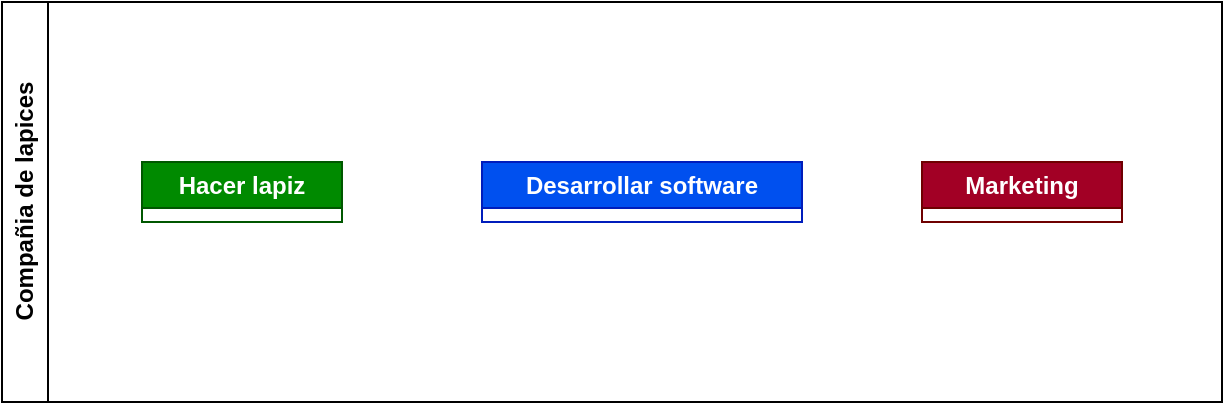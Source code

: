 <mxfile version="21.5.0" type="device" pages="4">
  <diagram name="Problema general" id="T54bIHBlHLPAwRXJy-4m">
    <mxGraphModel dx="840" dy="474" grid="1" gridSize="10" guides="1" tooltips="1" connect="1" arrows="1" fold="1" page="1" pageScale="1" pageWidth="850" pageHeight="1100" math="0" shadow="0">
      <root>
        <mxCell id="0" />
        <mxCell id="1" parent="0" />
        <mxCell id="qdCOf-PtMTcZZ0hlM_Nx-16" value="Compañia de lapices" style="swimlane;horizontal=0;whiteSpace=wrap;html=1;" vertex="1" parent="1">
          <mxGeometry x="30" y="30" width="610" height="200" as="geometry">
            <mxRectangle x="30" y="30" width="40" height="150" as="alternateBounds" />
          </mxGeometry>
        </mxCell>
        <mxCell id="qdCOf-PtMTcZZ0hlM_Nx-13" value="Marketing" style="swimlane;whiteSpace=wrap;html=1;fillColor=#a20025;fontColor=#ffffff;strokeColor=#6F0000;" vertex="1" collapsed="1" parent="qdCOf-PtMTcZZ0hlM_Nx-16">
          <mxGeometry x="460" y="80" width="100" height="30" as="geometry">
            <mxRectangle x="440" y="50" width="200" height="200" as="alternateBounds" />
          </mxGeometry>
        </mxCell>
        <mxCell id="qdCOf-PtMTcZZ0hlM_Nx-14" value="" style="whiteSpace=wrap;html=1;aspect=fixed;" vertex="1" parent="qdCOf-PtMTcZZ0hlM_Nx-13">
          <mxGeometry x="30" y="60" width="80" height="80" as="geometry" />
        </mxCell>
        <mxCell id="qdCOf-PtMTcZZ0hlM_Nx-15" value="Actor" style="shape=umlActor;verticalLabelPosition=bottom;verticalAlign=top;html=1;outlineConnect=0;" vertex="1" parent="qdCOf-PtMTcZZ0hlM_Nx-13">
          <mxGeometry x="140" y="70" width="30" height="60" as="geometry" />
        </mxCell>
        <mxCell id="qdCOf-PtMTcZZ0hlM_Nx-9" value="Desarrollar software" style="swimlane;whiteSpace=wrap;html=1;fillColor=#0050ef;fontColor=#ffffff;strokeColor=#001DBC;" vertex="1" collapsed="1" parent="qdCOf-PtMTcZZ0hlM_Nx-16">
          <mxGeometry x="240" y="80" width="160" height="30" as="geometry">
            <mxRectangle x="220" y="50" width="660" height="230" as="alternateBounds" />
          </mxGeometry>
        </mxCell>
        <mxCell id="qdCOf-PtMTcZZ0hlM_Nx-10" value="" style="ellipse;whiteSpace=wrap;html=1;aspect=fixed;" vertex="1" parent="qdCOf-PtMTcZZ0hlM_Nx-9">
          <mxGeometry x="360" y="75" width="80" height="80" as="geometry" />
        </mxCell>
        <mxCell id="qdCOf-PtMTcZZ0hlM_Nx-11" value="" style="shape=cylinder3;whiteSpace=wrap;html=1;boundedLbl=1;backgroundOutline=1;size=15;" vertex="1" parent="qdCOf-PtMTcZZ0hlM_Nx-9">
          <mxGeometry x="180" y="75" width="60" height="80" as="geometry" />
        </mxCell>
        <mxCell id="qdCOf-PtMTcZZ0hlM_Nx-8" value="Hacer lapiz" style="swimlane;whiteSpace=wrap;html=1;fillColor=#008a00;fontColor=#ffffff;strokeColor=#005700;" vertex="1" collapsed="1" parent="qdCOf-PtMTcZZ0hlM_Nx-16">
          <mxGeometry x="70" y="80" width="100" height="30" as="geometry">
            <mxRectangle x="50" y="50" width="700" height="220" as="alternateBounds" />
          </mxGeometry>
        </mxCell>
        <mxCell id="qdCOf-PtMTcZZ0hlM_Nx-4" value="" style="whiteSpace=wrap;html=1;aspect=fixed;" vertex="1" parent="qdCOf-PtMTcZZ0hlM_Nx-8">
          <mxGeometry x="70" y="90" width="80" height="80" as="geometry" />
        </mxCell>
        <mxCell id="qdCOf-PtMTcZZ0hlM_Nx-5" value="" style="rounded=1;whiteSpace=wrap;html=1;" vertex="1" parent="qdCOf-PtMTcZZ0hlM_Nx-8">
          <mxGeometry x="240" y="100" width="120" height="20" as="geometry" />
        </mxCell>
        <mxCell id="qdCOf-PtMTcZZ0hlM_Nx-6" value="" style="rounded=1;whiteSpace=wrap;html=1;" vertex="1" parent="qdCOf-PtMTcZZ0hlM_Nx-8">
          <mxGeometry x="240" y="140" width="120" height="20" as="geometry" />
        </mxCell>
        <mxCell id="qdCOf-PtMTcZZ0hlM_Nx-7" value="" style="triangle;whiteSpace=wrap;html=1;" vertex="1" parent="qdCOf-PtMTcZZ0hlM_Nx-8">
          <mxGeometry x="560" y="100" width="60" height="80" as="geometry" />
        </mxCell>
        <mxCell id="qdCOf-PtMTcZZ0hlM_Nx-1" value="DEV" style="text;html=1;strokeColor=none;fillColor=none;align=center;verticalAlign=middle;whiteSpace=wrap;rounded=0;" vertex="1" parent="qdCOf-PtMTcZZ0hlM_Nx-8">
          <mxGeometry x="60" y="40" width="60" height="30" as="geometry" />
        </mxCell>
        <mxCell id="qdCOf-PtMTcZZ0hlM_Nx-2" value="BUILD" style="text;html=1;strokeColor=none;fillColor=none;align=center;verticalAlign=middle;whiteSpace=wrap;rounded=0;" vertex="1" parent="qdCOf-PtMTcZZ0hlM_Nx-8">
          <mxGeometry x="280" y="40" width="60" height="30" as="geometry" />
        </mxCell>
        <mxCell id="qdCOf-PtMTcZZ0hlM_Nx-3" value="DEPLOY" style="text;html=1;strokeColor=none;fillColor=none;align=center;verticalAlign=middle;whiteSpace=wrap;rounded=0;" vertex="1" parent="qdCOf-PtMTcZZ0hlM_Nx-8">
          <mxGeometry x="550" y="40" width="60" height="30" as="geometry" />
        </mxCell>
      </root>
    </mxGraphModel>
  </diagram>
  <diagram id="F5EqbX9O7jJ1NHiDxy_G" name="Aproximacion">
    <mxGraphModel dx="700" dy="395" grid="1" gridSize="10" guides="1" tooltips="1" connect="1" arrows="1" fold="1" page="1" pageScale="1" pageWidth="850" pageHeight="1100" math="0" shadow="0">
      <root>
        <mxCell id="0" />
        <mxCell id="1" parent="0" />
        <mxCell id="jBpVow6Qc0ZeLDL8YuL6-1" value="Desarrollo web" style="swimlane;whiteSpace=wrap;html=1;" vertex="1" parent="1">
          <mxGeometry x="30" y="20" width="760" height="440" as="geometry" />
        </mxCell>
        <mxCell id="jBpVow6Qc0ZeLDL8YuL6-9" value="" style="rounded=0;whiteSpace=wrap;html=1;fillColor=#1ba1e2;fontColor=#ffffff;strokeColor=#006EAF;" vertex="1" parent="jBpVow6Qc0ZeLDL8YuL6-1">
          <mxGeometry x="360" y="40" width="340" height="380" as="geometry" />
        </mxCell>
        <mxCell id="jBpVow6Qc0ZeLDL8YuL6-7" value="Datos" style="swimlane;whiteSpace=wrap;html=1;fillColor=#6a00ff;fontColor=#ffffff;strokeColor=#3700CC;" vertex="1" parent="jBpVow6Qc0ZeLDL8YuL6-1">
          <mxGeometry x="40" y="40" width="280" height="280" as="geometry" />
        </mxCell>
        <mxCell id="jBpVow6Qc0ZeLDL8YuL6-2" value="" style="shape=cylinder3;whiteSpace=wrap;html=1;boundedLbl=1;backgroundOutline=1;size=15;fillColor=#1ba1e2;fontColor=#ffffff;strokeColor=#006EAF;" vertex="1" parent="jBpVow6Qc0ZeLDL8YuL6-7">
          <mxGeometry x="110" y="30" width="60" height="80" as="geometry" />
        </mxCell>
        <mxCell id="jBpVow6Qc0ZeLDL8YuL6-4" style="edgeStyle=orthogonalEdgeStyle;rounded=0;orthogonalLoop=1;jettySize=auto;html=1;entryX=0.5;entryY=0;entryDx=0;entryDy=0;strokeColor=#006EAF;startArrow=classic;startFill=1;fillColor=#1ba1e2;" edge="1" parent="jBpVow6Qc0ZeLDL8YuL6-7" source="jBpVow6Qc0ZeLDL8YuL6-2" target="jBpVow6Qc0ZeLDL8YuL6-3">
          <mxGeometry relative="1" as="geometry" />
        </mxCell>
        <mxCell id="jBpVow6Qc0ZeLDL8YuL6-3" value="" style="whiteSpace=wrap;html=1;aspect=fixed;fillColor=#6a00ff;fontColor=#ffffff;strokeColor=#3700CC;" vertex="1" parent="jBpVow6Qc0ZeLDL8YuL6-7">
          <mxGeometry x="100" y="170" width="80" height="80" as="geometry" />
        </mxCell>
        <mxCell id="jBpVow6Qc0ZeLDL8YuL6-5" value="" style="whiteSpace=wrap;html=1;aspect=fixed;fillColor=#a20025;fontColor=#ffffff;strokeColor=#6F0000;" vertex="1" parent="jBpVow6Qc0ZeLDL8YuL6-1">
          <mxGeometry x="385" y="60" width="90" height="90" as="geometry" />
        </mxCell>
        <mxCell id="jBpVow6Qc0ZeLDL8YuL6-11" value="" style="shape=flexArrow;endArrow=classic;html=1;rounded=0;entryX=0;entryY=0.5;entryDx=0;entryDy=0;fillColor=#f5f5f5;strokeColor=#666666;exitX=1;exitY=0.5;exitDx=0;exitDy=0;" edge="1" parent="jBpVow6Qc0ZeLDL8YuL6-1" source="jBpVow6Qc0ZeLDL8YuL6-3" target="jBpVow6Qc0ZeLDL8YuL6-5">
          <mxGeometry width="50" height="50" relative="1" as="geometry">
            <mxPoint x="240" y="250" as="sourcePoint" />
            <mxPoint x="350" y="110" as="targetPoint" />
          </mxGeometry>
        </mxCell>
        <mxCell id="sTTos89iCIO4H1kepVwF-2" value="" style="rounded=0;whiteSpace=wrap;html=1;" vertex="1" parent="jBpVow6Qc0ZeLDL8YuL6-1">
          <mxGeometry x="400" y="170" width="260" height="220" as="geometry" />
        </mxCell>
        <mxCell id="sTTos89iCIO4H1kepVwF-1" value="" style="ellipse;whiteSpace=wrap;html=1;aspect=fixed;fillColor=#008a00;fontColor=#ffffff;strokeColor=#005700;" vertex="1" parent="jBpVow6Qc0ZeLDL8YuL6-1">
          <mxGeometry x="385" y="160" width="40" height="40" as="geometry" />
        </mxCell>
      </root>
    </mxGraphModel>
  </diagram>
  <diagram id="bVzjbiLB1Jo2IMEIfEbw" name="Ejemplos de diagramas genericos">
    <mxGraphModel dx="579" dy="327" grid="1" gridSize="10" guides="1" tooltips="1" connect="1" arrows="1" fold="1" page="1" pageScale="1" pageWidth="850" pageHeight="1100" math="0" shadow="0">
      <root>
        <mxCell id="0" />
        <mxCell id="1" parent="0" />
        <mxCell id="EVYAUOddC-zLbU9CKWzL-6" style="edgeStyle=orthogonalEdgeStyle;rounded=0;orthogonalLoop=1;jettySize=auto;html=1;entryX=0;entryY=0.75;entryDx=0;entryDy=0;" edge="1" parent="1" source="EVYAUOddC-zLbU9CKWzL-1" target="EVYAUOddC-zLbU9CKWzL-3">
          <mxGeometry relative="1" as="geometry">
            <Array as="points">
              <mxPoint x="240" y="130" />
              <mxPoint x="240" y="130" />
            </Array>
          </mxGeometry>
        </mxCell>
        <mxCell id="EVYAUOddC-zLbU9CKWzL-1" value="&lt;div&gt;&amp;lt;&amp;lt;Backend&amp;gt;&amp;gt;&lt;br&gt;&lt;/div&gt;&lt;div&gt;Fibonacci&lt;/div&gt;" style="rounded=0;whiteSpace=wrap;html=1;" vertex="1" parent="1">
          <mxGeometry x="40" y="40" width="160" height="120" as="geometry" />
        </mxCell>
        <mxCell id="EVYAUOddC-zLbU9CKWzL-4" style="edgeStyle=orthogonalEdgeStyle;rounded=0;orthogonalLoop=1;jettySize=auto;html=1;entryX=1;entryY=0.5;entryDx=0;entryDy=0;" edge="1" parent="1" source="EVYAUOddC-zLbU9CKWzL-2" target="EVYAUOddC-zLbU9CKWzL-3">
          <mxGeometry relative="1" as="geometry" />
        </mxCell>
        <mxCell id="EVYAUOddC-zLbU9CKWzL-2" value="&lt;div&gt;&amp;lt;&amp;lt;interfaz&amp;gt;&amp;gt;&lt;/div&gt;&lt;div&gt;Terminal&lt;br&gt;&lt;/div&gt;" style="whiteSpace=wrap;html=1;aspect=fixed;" vertex="1" parent="1">
          <mxGeometry x="560" y="40" width="120" height="120" as="geometry" />
        </mxCell>
        <mxCell id="EVYAUOddC-zLbU9CKWzL-5" style="edgeStyle=orthogonalEdgeStyle;rounded=0;orthogonalLoop=1;jettySize=auto;html=1;entryX=1;entryY=0.5;entryDx=0;entryDy=0;" edge="1" parent="1" source="EVYAUOddC-zLbU9CKWzL-3" target="EVYAUOddC-zLbU9CKWzL-1">
          <mxGeometry relative="1" as="geometry" />
        </mxCell>
        <mxCell id="EVYAUOddC-zLbU9CKWzL-7" style="edgeStyle=orthogonalEdgeStyle;rounded=0;orthogonalLoop=1;jettySize=auto;html=1;" edge="1" parent="1" source="EVYAUOddC-zLbU9CKWzL-3">
          <mxGeometry relative="1" as="geometry">
            <mxPoint x="560" y="130" as="targetPoint" />
            <Array as="points">
              <mxPoint x="560" y="130" />
            </Array>
          </mxGeometry>
        </mxCell>
        <mxCell id="EVYAUOddC-zLbU9CKWzL-3" value="&lt;div&gt;&amp;lt;&amp;lt;CLI&amp;gt;&amp;gt;&lt;/div&gt;node" style="rounded=0;whiteSpace=wrap;html=1;" vertex="1" parent="1">
          <mxGeometry x="320" y="40" width="120" height="120" as="geometry" />
        </mxCell>
        <mxCell id="EVYAUOddC-zLbU9CKWzL-9" value="&lt;div&gt;&amp;lt;&amp;lt;Backend&amp;gt;&amp;gt;&lt;br&gt;&lt;/div&gt;&lt;div&gt;Fibonacci&lt;/div&gt;" style="rounded=0;whiteSpace=wrap;html=1;" vertex="1" parent="1">
          <mxGeometry x="80" y="400" width="160" height="120" as="geometry" />
        </mxCell>
        <mxCell id="EVYAUOddC-zLbU9CKWzL-15" style="edgeStyle=orthogonalEdgeStyle;rounded=0;orthogonalLoop=1;jettySize=auto;html=1;entryX=1;entryY=0.5;entryDx=0;entryDy=0;" edge="1" parent="1" source="EVYAUOddC-zLbU9CKWzL-11" target="EVYAUOddC-zLbU9CKWzL-9">
          <mxGeometry relative="1" as="geometry" />
        </mxCell>
        <mxCell id="EVYAUOddC-zLbU9CKWzL-11" value="&lt;div&gt;&amp;lt;&amp;lt;interfaz&amp;gt;&amp;gt;&lt;/div&gt;&lt;div&gt;Terminal&lt;br&gt;&lt;/div&gt;" style="whiteSpace=wrap;html=1;aspect=fixed;" vertex="1" parent="1">
          <mxGeometry x="320" y="240" width="120" height="120" as="geometry" />
        </mxCell>
        <mxCell id="EVYAUOddC-zLbU9CKWzL-16" style="edgeStyle=orthogonalEdgeStyle;rounded=0;orthogonalLoop=1;jettySize=auto;html=1;entryX=1;entryY=0.5;entryDx=0;entryDy=0;" edge="1" parent="1" source="EVYAUOddC-zLbU9CKWzL-14" target="EVYAUOddC-zLbU9CKWzL-11">
          <mxGeometry relative="1" as="geometry" />
        </mxCell>
        <mxCell id="EVYAUOddC-zLbU9CKWzL-14" value="&lt;div&gt;&amp;lt;&amp;lt;CLI&amp;gt;&amp;gt;&lt;/div&gt;node" style="rounded=0;whiteSpace=wrap;html=1;" vertex="1" parent="1">
          <mxGeometry x="560" y="400" width="120" height="120" as="geometry" />
        </mxCell>
      </root>
    </mxGraphModel>
  </diagram>
  <diagram id="Q9falN2q9hSrEnSy9GUR" name="POO">
    <mxGraphModel dx="840" dy="474" grid="1" gridSize="10" guides="1" tooltips="1" connect="1" arrows="1" fold="1" page="1" pageScale="1" pageWidth="850" pageHeight="1100" math="0" shadow="0">
      <root>
        <mxCell id="0" />
        <mxCell id="1" parent="0" />
        <mxCell id="anBRwbIgr1uD87VUEgA8-1" value="Carro" style="swimlane;fontStyle=1;align=center;verticalAlign=top;childLayout=stackLayout;horizontal=1;startSize=26;horizontalStack=0;resizeParent=1;resizeParentMax=0;resizeLast=0;collapsible=1;marginBottom=0;whiteSpace=wrap;html=1;" vertex="1" parent="1">
          <mxGeometry x="70" y="50" width="160" height="150" as="geometry" />
        </mxCell>
        <mxCell id="anBRwbIgr1uD87VUEgA8-2" value="&lt;div&gt;Color: strings&lt;/div&gt;&lt;div&gt;Motor: Motor&lt;br&gt;&lt;/div&gt;&lt;div&gt;Llantas: Llantas&lt;/div&gt;&lt;div&gt;Placa: string&lt;br&gt;&lt;/div&gt;" style="text;strokeColor=none;fillColor=none;align=left;verticalAlign=top;spacingLeft=4;spacingRight=4;overflow=hidden;rotatable=0;points=[[0,0.5],[1,0.5]];portConstraint=eastwest;whiteSpace=wrap;html=1;" vertex="1" parent="anBRwbIgr1uD87VUEgA8-1">
          <mxGeometry y="26" width="160" height="74" as="geometry" />
        </mxCell>
        <mxCell id="anBRwbIgr1uD87VUEgA8-3" value="" style="line;strokeWidth=1;fillColor=none;align=left;verticalAlign=middle;spacingTop=-1;spacingLeft=3;spacingRight=3;rotatable=0;labelPosition=right;points=[];portConstraint=eastwest;strokeColor=inherit;" vertex="1" parent="anBRwbIgr1uD87VUEgA8-1">
          <mxGeometry y="100" width="160" height="8" as="geometry" />
        </mxCell>
        <mxCell id="anBRwbIgr1uD87VUEgA8-4" value="&lt;div&gt;estrellarse(): Plata;&lt;/div&gt;&lt;div&gt;manejar(gasolina): posicion;&lt;/div&gt;&lt;div&gt;&lt;br&gt;&lt;/div&gt;" style="text;strokeColor=none;fillColor=none;align=left;verticalAlign=top;spacingLeft=4;spacingRight=4;overflow=hidden;rotatable=0;points=[[0,0.5],[1,0.5]];portConstraint=eastwest;whiteSpace=wrap;html=1;" vertex="1" parent="anBRwbIgr1uD87VUEgA8-1">
          <mxGeometry y="108" width="160" height="42" as="geometry" />
        </mxCell>
        <mxCell id="anBRwbIgr1uD87VUEgA8-11" style="edgeStyle=orthogonalEdgeStyle;rounded=0;orthogonalLoop=1;jettySize=auto;html=1;entryX=1;entryY=0.5;entryDx=0;entryDy=0;" edge="1" parent="1" source="anBRwbIgr1uD87VUEgA8-5" target="anBRwbIgr1uD87VUEgA8-2">
          <mxGeometry relative="1" as="geometry" />
        </mxCell>
        <mxCell id="anBRwbIgr1uD87VUEgA8-5" value="Motor" style="swimlane;fontStyle=1;align=center;verticalAlign=top;childLayout=stackLayout;horizontal=1;startSize=26;horizontalStack=0;resizeParent=1;resizeParentMax=0;resizeLast=0;collapsible=1;marginBottom=0;whiteSpace=wrap;html=1;" vertex="1" parent="1">
          <mxGeometry x="440" y="60" width="160" height="34" as="geometry" />
        </mxCell>
        <mxCell id="anBRwbIgr1uD87VUEgA8-7" value="" style="line;strokeWidth=1;fillColor=none;align=left;verticalAlign=middle;spacingTop=-1;spacingLeft=3;spacingRight=3;rotatable=0;labelPosition=right;points=[];portConstraint=eastwest;strokeColor=inherit;" vertex="1" parent="anBRwbIgr1uD87VUEgA8-5">
          <mxGeometry y="26" width="160" height="8" as="geometry" />
        </mxCell>
        <mxCell id="anBRwbIgr1uD87VUEgA8-12" style="edgeStyle=orthogonalEdgeStyle;rounded=0;orthogonalLoop=1;jettySize=auto;html=1;entryX=1;entryY=0.5;entryDx=0;entryDy=0;" edge="1" parent="1" source="anBRwbIgr1uD87VUEgA8-9" target="anBRwbIgr1uD87VUEgA8-2">
          <mxGeometry relative="1" as="geometry" />
        </mxCell>
        <mxCell id="anBRwbIgr1uD87VUEgA8-9" value="Llanta" style="swimlane;fontStyle=1;align=center;verticalAlign=top;childLayout=stackLayout;horizontal=1;startSize=26;horizontalStack=0;resizeParent=1;resizeParentMax=0;resizeLast=0;collapsible=1;marginBottom=0;whiteSpace=wrap;html=1;" vertex="1" parent="1">
          <mxGeometry x="440" y="140" width="160" height="34" as="geometry" />
        </mxCell>
        <mxCell id="anBRwbIgr1uD87VUEgA8-10" value="" style="line;strokeWidth=1;fillColor=none;align=left;verticalAlign=middle;spacingTop=-1;spacingLeft=3;spacingRight=3;rotatable=0;labelPosition=right;points=[];portConstraint=eastwest;strokeColor=inherit;" vertex="1" parent="anBRwbIgr1uD87VUEgA8-9">
          <mxGeometry y="26" width="160" height="8" as="geometry" />
        </mxCell>
      </root>
    </mxGraphModel>
  </diagram>
</mxfile>
